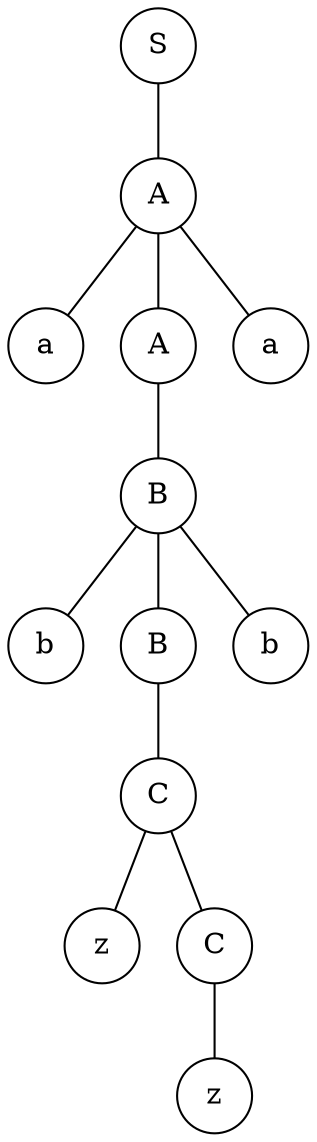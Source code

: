 graph Gramatica {
	rankdir=LB shape=circle
	node1 [label=S shape=circle]
	node2 [label=A shape=circle]
	node1 -- node2
	node3 [label=a shape=circle]
	node5 [label=A shape=circle]
	node4 [label=a shape=circle]
	node2 -- node3
	node2 -- node5
	node2 -- node4
	node7 [label=B shape=circle]
	node5 -- node7
	node8 [label=b shape=circle]
	node10 [label=B shape=circle]
	node9 [label=b shape=circle]
	node7 -- node8
	node7 -- node10
	node7 -- node9
	node12 [label=C shape=circle]
	node10 -- node12
	node13 [label=z shape=circle]
	node14 [label=C shape=circle]
	node12 -- node13
	node12 -- node14
	node16 [label=z shape=circle]
	node14 -- node16
}
